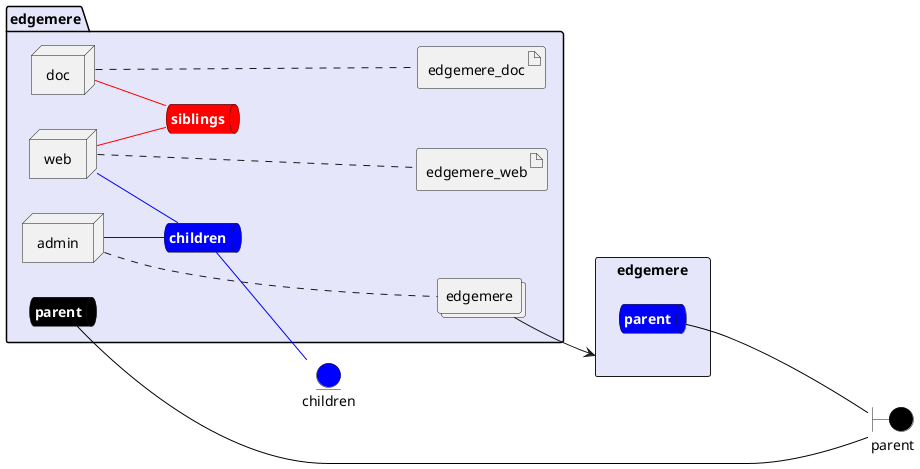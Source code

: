 @startuml

left to right direction


boundary parent #black


entity children #blue

rectangle "edgemere" as edgemereStack #lavender {
    queue edgemereStacksnet #blue [
        <b><color:white>parent</color></b>
    ]
}



package "edgemere" #lavender {
    queue parentnet #black [
            <b><color:white>parent</color></b>
    ]
    
    parentnet -[#black]- parent
    
    queue childrennet #blue [
            <b><color:white>children</color></b>
    ]
    
    childrennet -[#blue]- children
    
    queue siblingsnet #red [
            <b><color:white>siblings</color></b>
    ]
    

node "admin" as adminService
node "web" as webService
node "doc" as docService

        collections "edgemere" as edgemereimage
    
        artifact "edgemere_web" as edgemere_webimage
    
        artifact "edgemere_doc" as edgemere_docimage
    
}

adminService -[#blue]- childrennet

webService -[#blue]- childrennet

webService -[#red]- siblingsnet

docService -[#red]- siblingsnet
adminService .... edgemereimage
webService .... edgemere_webimage
docService .... edgemere_docimage

edgemereimage --> edgemereStack
    
edgemereStacksnet --[#black]-- parent
    

@enduml

